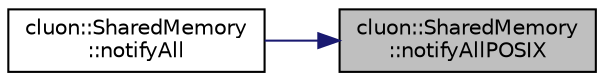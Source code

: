 digraph "cluon::SharedMemory::notifyAllPOSIX"
{
 // LATEX_PDF_SIZE
  edge [fontname="Helvetica",fontsize="10",labelfontname="Helvetica",labelfontsize="10"];
  node [fontname="Helvetica",fontsize="10",shape=record];
  rankdir="RL";
  Node1 [label="cluon::SharedMemory\l::notifyAllPOSIX",height=0.2,width=0.4,color="black", fillcolor="grey75", style="filled", fontcolor="black",tooltip=" "];
  Node1 -> Node2 [dir="back",color="midnightblue",fontsize="10",style="solid",fontname="Helvetica"];
  Node2 [label="cluon::SharedMemory\l::notifyAll",height=0.2,width=0.4,color="black", fillcolor="white", style="filled",URL="$classcluon_1_1SharedMemory.html#a5718505eff4ac4c8f47305b68a8251a1",tooltip=" "];
}

